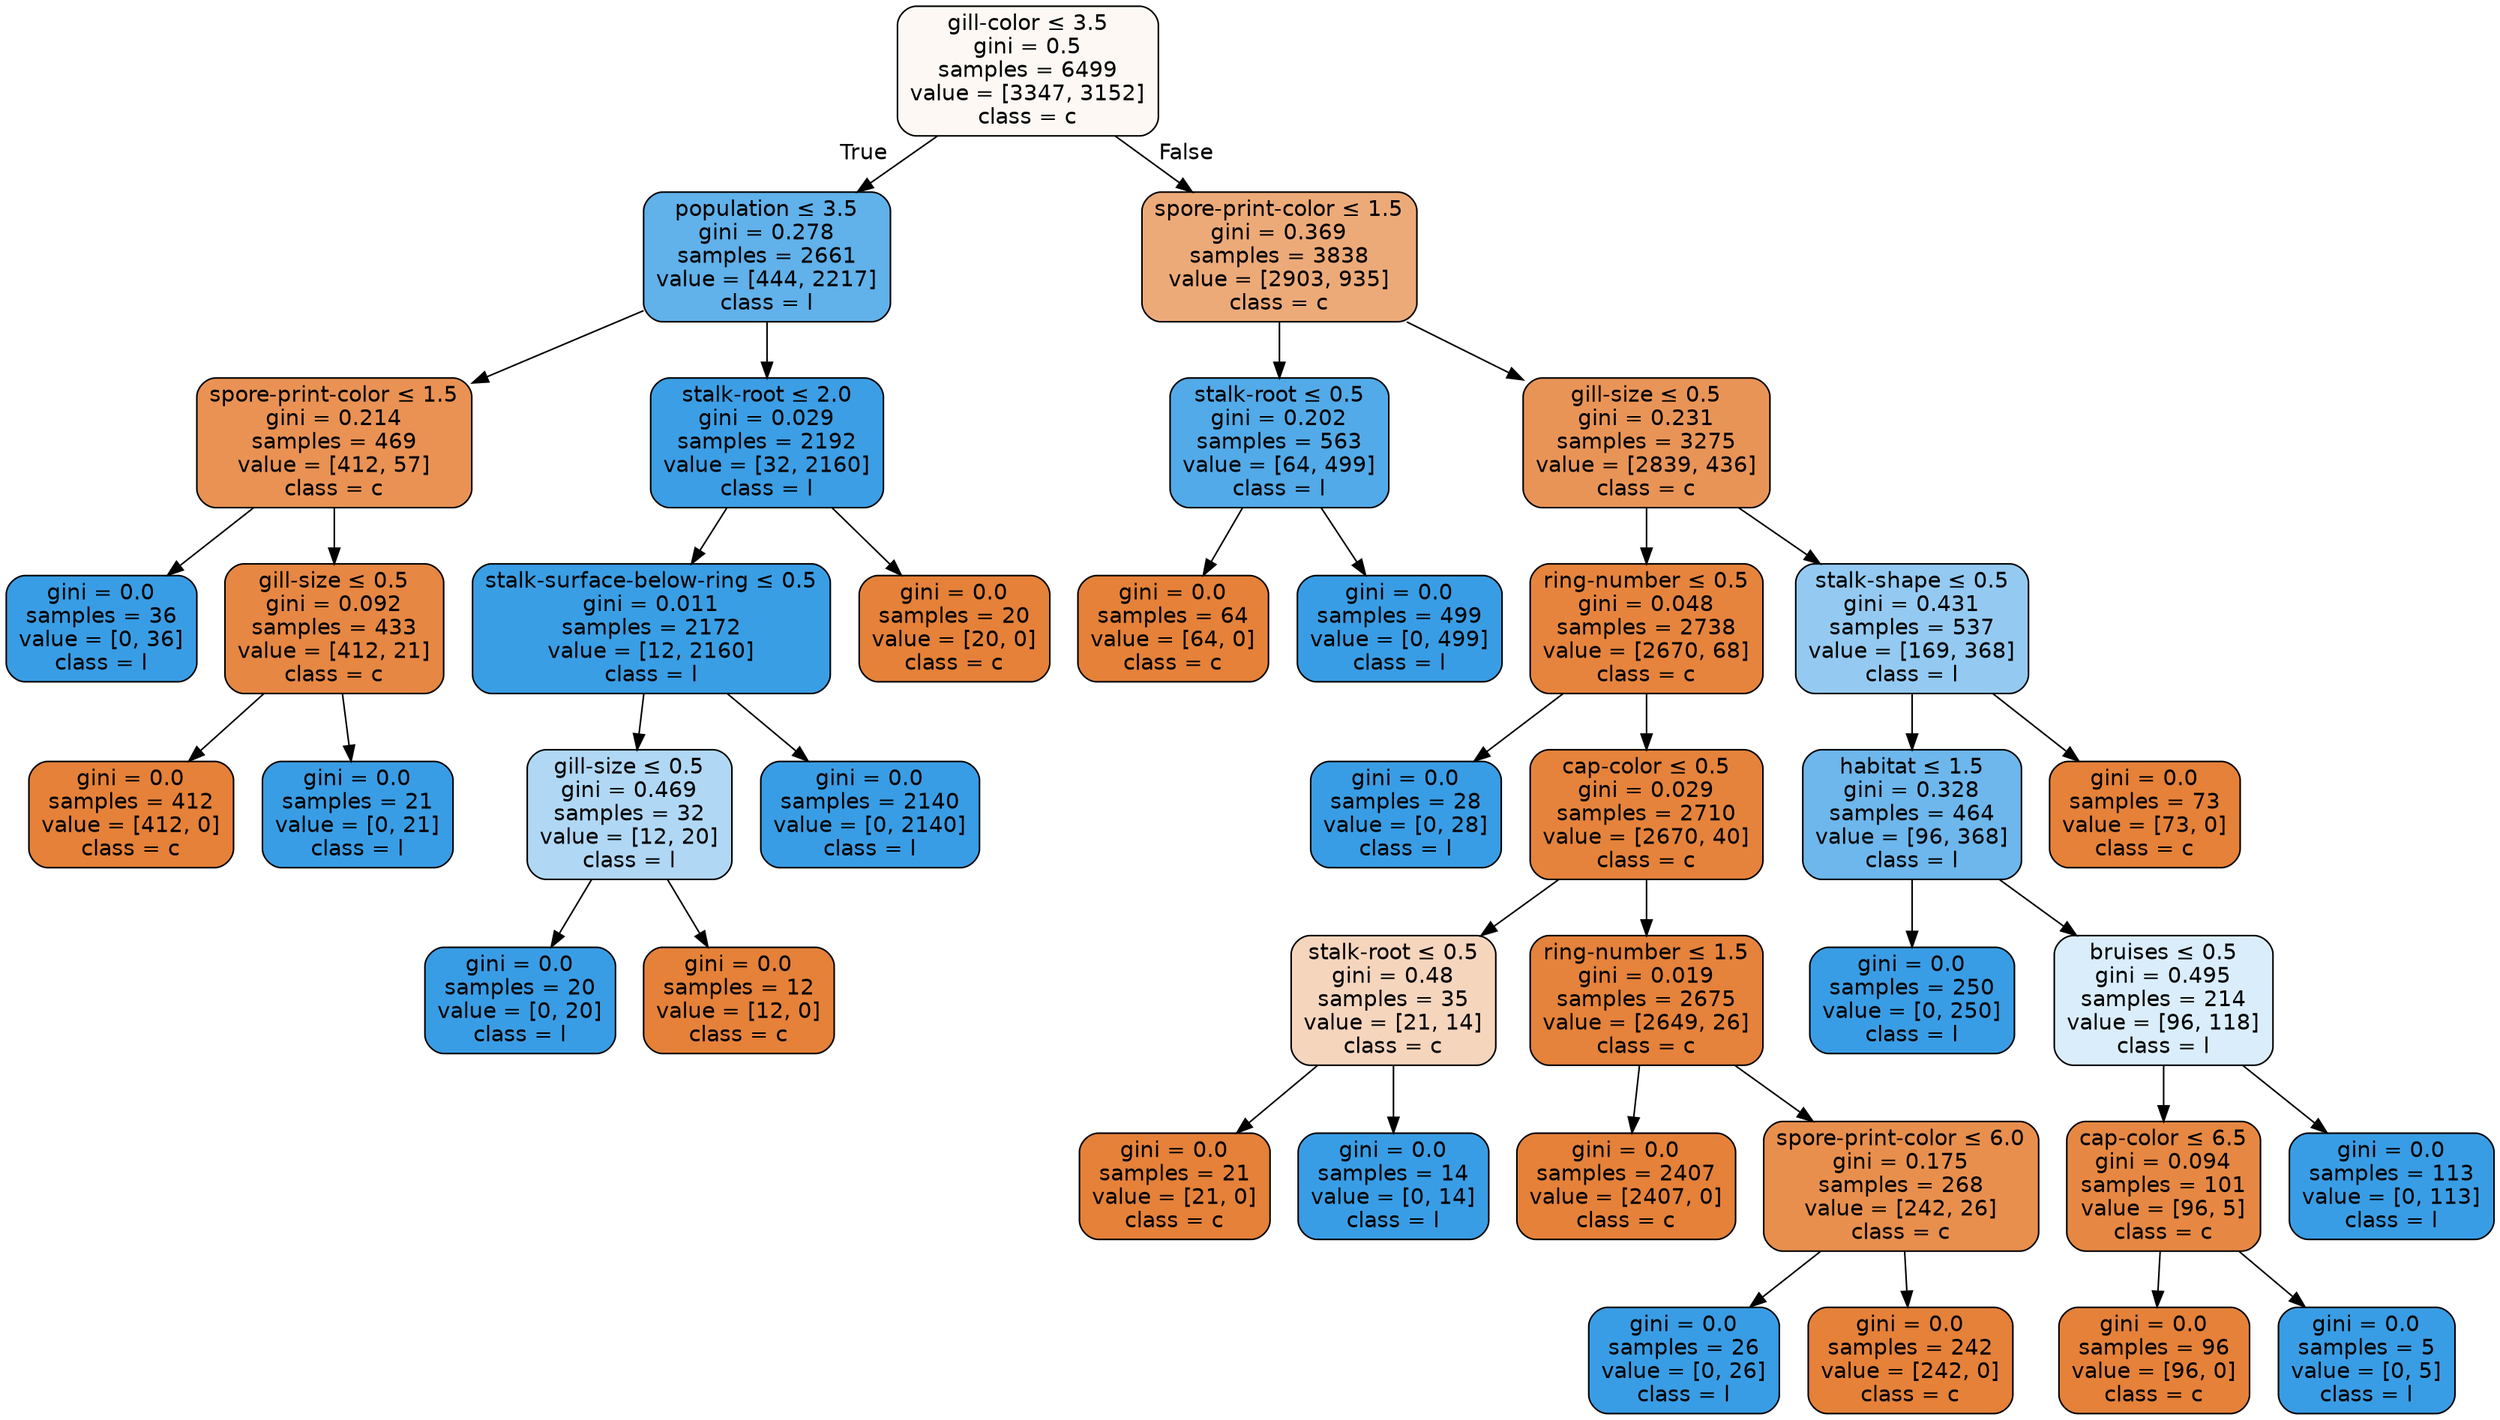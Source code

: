 digraph Tree {
node [shape=box, style="filled, rounded", color="black", fontname=helvetica] ;
edge [fontname=helvetica] ;
0 [label=<gill-color &le; 3.5<br/>gini = 0.5<br/>samples = 6499<br/>value = [3347, 3152]<br/>class = c>, fillcolor="#fdf8f3"] ;
1 [label=<population &le; 3.5<br/>gini = 0.278<br/>samples = 2661<br/>value = [444, 2217]<br/>class = l>, fillcolor="#61b1ea"] ;
0 -> 1 [labeldistance=2.5, labelangle=45, headlabel="True"] ;
2 [label=<spore-print-color &le; 1.5<br/>gini = 0.214<br/>samples = 469<br/>value = [412, 57]<br/>class = c>, fillcolor="#e99254"] ;
1 -> 2 ;
3 [label=<gini = 0.0<br/>samples = 36<br/>value = [0, 36]<br/>class = l>, fillcolor="#399de5"] ;
2 -> 3 ;
4 [label=<gill-size &le; 0.5<br/>gini = 0.092<br/>samples = 433<br/>value = [412, 21]<br/>class = c>, fillcolor="#e68743"] ;
2 -> 4 ;
5 [label=<gini = 0.0<br/>samples = 412<br/>value = [412, 0]<br/>class = c>, fillcolor="#e58139"] ;
4 -> 5 ;
6 [label=<gini = 0.0<br/>samples = 21<br/>value = [0, 21]<br/>class = l>, fillcolor="#399de5"] ;
4 -> 6 ;
7 [label=<stalk-root &le; 2.0<br/>gini = 0.029<br/>samples = 2192<br/>value = [32, 2160]<br/>class = l>, fillcolor="#3c9ee5"] ;
1 -> 7 ;
8 [label=<stalk-surface-below-ring &le; 0.5<br/>gini = 0.011<br/>samples = 2172<br/>value = [12, 2160]<br/>class = l>, fillcolor="#3a9ee5"] ;
7 -> 8 ;
9 [label=<gill-size &le; 0.5<br/>gini = 0.469<br/>samples = 32<br/>value = [12, 20]<br/>class = l>, fillcolor="#b0d8f5"] ;
8 -> 9 ;
10 [label=<gini = 0.0<br/>samples = 20<br/>value = [0, 20]<br/>class = l>, fillcolor="#399de5"] ;
9 -> 10 ;
11 [label=<gini = 0.0<br/>samples = 12<br/>value = [12, 0]<br/>class = c>, fillcolor="#e58139"] ;
9 -> 11 ;
12 [label=<gini = 0.0<br/>samples = 2140<br/>value = [0, 2140]<br/>class = l>, fillcolor="#399de5"] ;
8 -> 12 ;
13 [label=<gini = 0.0<br/>samples = 20<br/>value = [20, 0]<br/>class = c>, fillcolor="#e58139"] ;
7 -> 13 ;
14 [label=<spore-print-color &le; 1.5<br/>gini = 0.369<br/>samples = 3838<br/>value = [2903, 935]<br/>class = c>, fillcolor="#edaa79"] ;
0 -> 14 [labeldistance=2.5, labelangle=-45, headlabel="False"] ;
15 [label=<stalk-root &le; 0.5<br/>gini = 0.202<br/>samples = 563<br/>value = [64, 499]<br/>class = l>, fillcolor="#52aae8"] ;
14 -> 15 ;
16 [label=<gini = 0.0<br/>samples = 64<br/>value = [64, 0]<br/>class = c>, fillcolor="#e58139"] ;
15 -> 16 ;
17 [label=<gini = 0.0<br/>samples = 499<br/>value = [0, 499]<br/>class = l>, fillcolor="#399de5"] ;
15 -> 17 ;
18 [label=<gill-size &le; 0.5<br/>gini = 0.231<br/>samples = 3275<br/>value = [2839, 436]<br/>class = c>, fillcolor="#e99457"] ;
14 -> 18 ;
19 [label=<ring-number &le; 0.5<br/>gini = 0.048<br/>samples = 2738<br/>value = [2670, 68]<br/>class = c>, fillcolor="#e6843e"] ;
18 -> 19 ;
20 [label=<gini = 0.0<br/>samples = 28<br/>value = [0, 28]<br/>class = l>, fillcolor="#399de5"] ;
19 -> 20 ;
21 [label=<cap-color &le; 0.5<br/>gini = 0.029<br/>samples = 2710<br/>value = [2670, 40]<br/>class = c>, fillcolor="#e5833c"] ;
19 -> 21 ;
22 [label=<stalk-root &le; 0.5<br/>gini = 0.48<br/>samples = 35<br/>value = [21, 14]<br/>class = c>, fillcolor="#f6d5bd"] ;
21 -> 22 ;
23 [label=<gini = 0.0<br/>samples = 21<br/>value = [21, 0]<br/>class = c>, fillcolor="#e58139"] ;
22 -> 23 ;
24 [label=<gini = 0.0<br/>samples = 14<br/>value = [0, 14]<br/>class = l>, fillcolor="#399de5"] ;
22 -> 24 ;
25 [label=<ring-number &le; 1.5<br/>gini = 0.019<br/>samples = 2675<br/>value = [2649, 26]<br/>class = c>, fillcolor="#e5823b"] ;
21 -> 25 ;
26 [label=<gini = 0.0<br/>samples = 2407<br/>value = [2407, 0]<br/>class = c>, fillcolor="#e58139"] ;
25 -> 26 ;
27 [label=<spore-print-color &le; 6.0<br/>gini = 0.175<br/>samples = 268<br/>value = [242, 26]<br/>class = c>, fillcolor="#e88f4e"] ;
25 -> 27 ;
28 [label=<gini = 0.0<br/>samples = 26<br/>value = [0, 26]<br/>class = l>, fillcolor="#399de5"] ;
27 -> 28 ;
29 [label=<gini = 0.0<br/>samples = 242<br/>value = [242, 0]<br/>class = c>, fillcolor="#e58139"] ;
27 -> 29 ;
30 [label=<stalk-shape &le; 0.5<br/>gini = 0.431<br/>samples = 537<br/>value = [169, 368]<br/>class = l>, fillcolor="#94caf1"] ;
18 -> 30 ;
31 [label=<habitat &le; 1.5<br/>gini = 0.328<br/>samples = 464<br/>value = [96, 368]<br/>class = l>, fillcolor="#6db7ec"] ;
30 -> 31 ;
32 [label=<gini = 0.0<br/>samples = 250<br/>value = [0, 250]<br/>class = l>, fillcolor="#399de5"] ;
31 -> 32 ;
33 [label=<bruises &le; 0.5<br/>gini = 0.495<br/>samples = 214<br/>value = [96, 118]<br/>class = l>, fillcolor="#daedfa"] ;
31 -> 33 ;
34 [label=<cap-color &le; 6.5<br/>gini = 0.094<br/>samples = 101<br/>value = [96, 5]<br/>class = c>, fillcolor="#e68843"] ;
33 -> 34 ;
35 [label=<gini = 0.0<br/>samples = 96<br/>value = [96, 0]<br/>class = c>, fillcolor="#e58139"] ;
34 -> 35 ;
36 [label=<gini = 0.0<br/>samples = 5<br/>value = [0, 5]<br/>class = l>, fillcolor="#399de5"] ;
34 -> 36 ;
37 [label=<gini = 0.0<br/>samples = 113<br/>value = [0, 113]<br/>class = l>, fillcolor="#399de5"] ;
33 -> 37 ;
38 [label=<gini = 0.0<br/>samples = 73<br/>value = [73, 0]<br/>class = c>, fillcolor="#e58139"] ;
30 -> 38 ;
}

